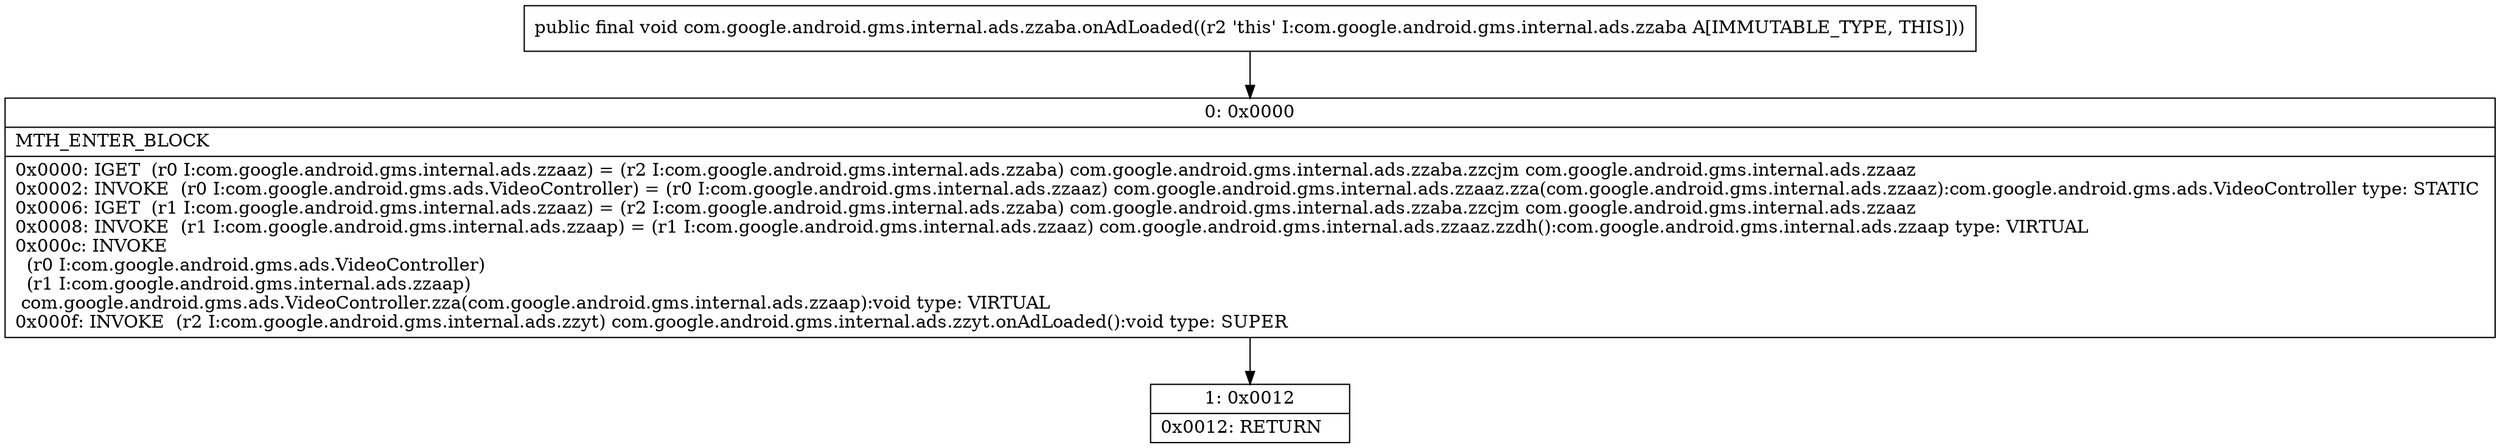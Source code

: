 digraph "CFG forcom.google.android.gms.internal.ads.zzaba.onAdLoaded()V" {
Node_0 [shape=record,label="{0\:\ 0x0000|MTH_ENTER_BLOCK\l|0x0000: IGET  (r0 I:com.google.android.gms.internal.ads.zzaaz) = (r2 I:com.google.android.gms.internal.ads.zzaba) com.google.android.gms.internal.ads.zzaba.zzcjm com.google.android.gms.internal.ads.zzaaz \l0x0002: INVOKE  (r0 I:com.google.android.gms.ads.VideoController) = (r0 I:com.google.android.gms.internal.ads.zzaaz) com.google.android.gms.internal.ads.zzaaz.zza(com.google.android.gms.internal.ads.zzaaz):com.google.android.gms.ads.VideoController type: STATIC \l0x0006: IGET  (r1 I:com.google.android.gms.internal.ads.zzaaz) = (r2 I:com.google.android.gms.internal.ads.zzaba) com.google.android.gms.internal.ads.zzaba.zzcjm com.google.android.gms.internal.ads.zzaaz \l0x0008: INVOKE  (r1 I:com.google.android.gms.internal.ads.zzaap) = (r1 I:com.google.android.gms.internal.ads.zzaaz) com.google.android.gms.internal.ads.zzaaz.zzdh():com.google.android.gms.internal.ads.zzaap type: VIRTUAL \l0x000c: INVOKE  \l  (r0 I:com.google.android.gms.ads.VideoController)\l  (r1 I:com.google.android.gms.internal.ads.zzaap)\l com.google.android.gms.ads.VideoController.zza(com.google.android.gms.internal.ads.zzaap):void type: VIRTUAL \l0x000f: INVOKE  (r2 I:com.google.android.gms.internal.ads.zzyt) com.google.android.gms.internal.ads.zzyt.onAdLoaded():void type: SUPER \l}"];
Node_1 [shape=record,label="{1\:\ 0x0012|0x0012: RETURN   \l}"];
MethodNode[shape=record,label="{public final void com.google.android.gms.internal.ads.zzaba.onAdLoaded((r2 'this' I:com.google.android.gms.internal.ads.zzaba A[IMMUTABLE_TYPE, THIS])) }"];
MethodNode -> Node_0;
Node_0 -> Node_1;
}

